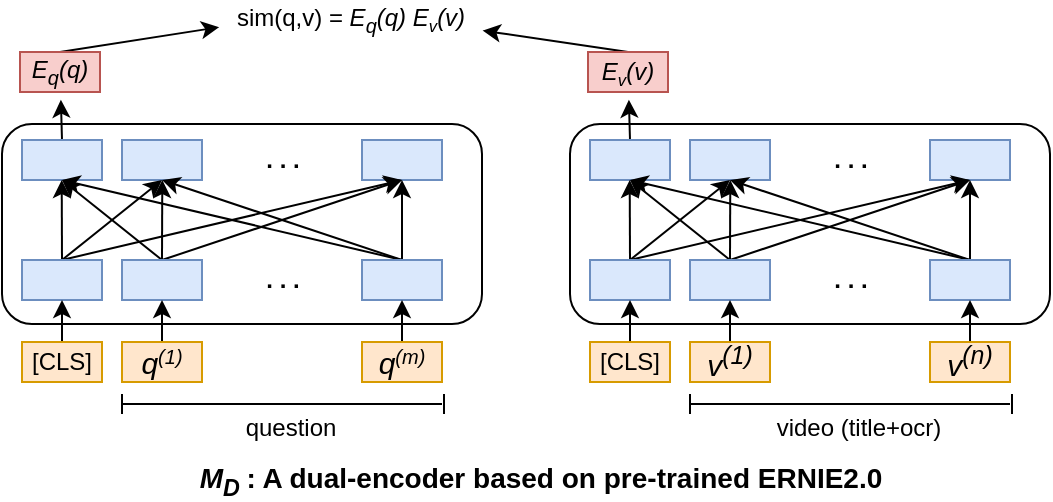 <mxfile version="14.6.6" type="github">
  <diagram id="1STKxB_gt0mRnIr-PCfZ" name="第 1 页">
    <mxGraphModel dx="813" dy="403" grid="1" gridSize="10" guides="1" tooltips="1" connect="1" arrows="1" fold="1" page="1" pageScale="1" pageWidth="827" pageHeight="1169" math="0" shadow="0">
      <root>
        <mxCell id="0" />
        <mxCell id="1" parent="0" />
        <mxCell id="PihJG26BdaLCd9-Ymn3N-1" value="" style="rounded=1;whiteSpace=wrap;html=1;" vertex="1" parent="1">
          <mxGeometry x="80" y="292" width="240" height="100" as="geometry" />
        </mxCell>
        <mxCell id="PihJG26BdaLCd9-Ymn3N-65" style="edgeStyle=none;rounded=0;orthogonalLoop=1;jettySize=auto;html=1;exitX=0.5;exitY=0;exitDx=0;exitDy=0;entryX=-0.003;entryY=0.679;entryDx=0;entryDy=0;entryPerimeter=0;startArrow=none;startFill=0;" edge="1" parent="1" source="PihJG26BdaLCd9-Ymn3N-2" target="PihJG26BdaLCd9-Ymn3N-64">
          <mxGeometry relative="1" as="geometry" />
        </mxCell>
        <mxCell id="PihJG26BdaLCd9-Ymn3N-2" value="&lt;i&gt;E&lt;sub&gt;q&lt;/sub&gt;(q)&lt;/i&gt;" style="rounded=0;whiteSpace=wrap;html=1;fillColor=#f8cecc;strokeColor=#b85450;" vertex="1" parent="1">
          <mxGeometry x="89" y="256" width="40" height="20" as="geometry" />
        </mxCell>
        <mxCell id="PihJG26BdaLCd9-Ymn3N-28" style="edgeStyle=none;rounded=0;orthogonalLoop=1;jettySize=auto;html=1;exitX=0.5;exitY=0;exitDx=0;exitDy=0;entryX=0.511;entryY=1.193;entryDx=0;entryDy=0;entryPerimeter=0;startArrow=none;startFill=0;" edge="1" parent="1" source="PihJG26BdaLCd9-Ymn3N-3" target="PihJG26BdaLCd9-Ymn3N-2">
          <mxGeometry relative="1" as="geometry" />
        </mxCell>
        <mxCell id="PihJG26BdaLCd9-Ymn3N-3" value="" style="rounded=0;whiteSpace=wrap;html=1;fillColor=#dae8fc;strokeColor=#6c8ebf;" vertex="1" parent="1">
          <mxGeometry x="90" y="300" width="40" height="20" as="geometry" />
        </mxCell>
        <mxCell id="PihJG26BdaLCd9-Ymn3N-4" value="" style="rounded=0;whiteSpace=wrap;html=1;fillColor=#dae8fc;strokeColor=#6c8ebf;" vertex="1" parent="1">
          <mxGeometry x="140" y="300" width="40" height="20" as="geometry" />
        </mxCell>
        <mxCell id="PihJG26BdaLCd9-Ymn3N-5" value="" style="rounded=0;whiteSpace=wrap;html=1;fillColor=#dae8fc;strokeColor=#6c8ebf;" vertex="1" parent="1">
          <mxGeometry x="260" y="300" width="40" height="20" as="geometry" />
        </mxCell>
        <mxCell id="PihJG26BdaLCd9-Ymn3N-12" style="rounded=0;orthogonalLoop=1;jettySize=auto;html=1;entryX=0.5;entryY=1;entryDx=0;entryDy=0;exitX=0.5;exitY=0;exitDx=0;exitDy=0;" edge="1" parent="1" source="PihJG26BdaLCd9-Ymn3N-6" target="PihJG26BdaLCd9-Ymn3N-4">
          <mxGeometry relative="1" as="geometry">
            <mxPoint x="110" y="360" as="sourcePoint" />
          </mxGeometry>
        </mxCell>
        <mxCell id="PihJG26BdaLCd9-Ymn3N-16" style="edgeStyle=none;rounded=0;orthogonalLoop=1;jettySize=auto;html=1;exitX=0.5;exitY=0;exitDx=0;exitDy=0;startArrow=none;startFill=0;" edge="1" parent="1" source="PihJG26BdaLCd9-Ymn3N-6">
          <mxGeometry relative="1" as="geometry">
            <mxPoint x="109.857" y="320" as="targetPoint" />
          </mxGeometry>
        </mxCell>
        <mxCell id="PihJG26BdaLCd9-Ymn3N-21" style="edgeStyle=none;rounded=0;orthogonalLoop=1;jettySize=auto;html=1;exitX=0.5;exitY=0;exitDx=0;exitDy=0;startArrow=none;startFill=0;" edge="1" parent="1" source="PihJG26BdaLCd9-Ymn3N-6">
          <mxGeometry relative="1" as="geometry">
            <mxPoint x="280" y="320" as="targetPoint" />
          </mxGeometry>
        </mxCell>
        <mxCell id="PihJG26BdaLCd9-Ymn3N-6" value="" style="rounded=0;whiteSpace=wrap;html=1;fillColor=#dae8fc;strokeColor=#6c8ebf;" vertex="1" parent="1">
          <mxGeometry x="90" y="360" width="40" height="20" as="geometry" />
        </mxCell>
        <mxCell id="PihJG26BdaLCd9-Ymn3N-13" style="edgeStyle=none;rounded=0;orthogonalLoop=1;jettySize=auto;html=1;exitX=0.5;exitY=0;exitDx=0;exitDy=0;" edge="1" parent="1" source="PihJG26BdaLCd9-Ymn3N-7">
          <mxGeometry relative="1" as="geometry">
            <mxPoint x="160.143" y="320" as="targetPoint" />
          </mxGeometry>
        </mxCell>
        <mxCell id="PihJG26BdaLCd9-Ymn3N-14" style="edgeStyle=none;rounded=0;orthogonalLoop=1;jettySize=auto;html=1;exitX=0.5;exitY=0;exitDx=0;exitDy=0;entryX=0.5;entryY=1;entryDx=0;entryDy=0;startArrow=none;startFill=0;" edge="1" parent="1" source="PihJG26BdaLCd9-Ymn3N-7" target="PihJG26BdaLCd9-Ymn3N-3">
          <mxGeometry relative="1" as="geometry" />
        </mxCell>
        <mxCell id="PihJG26BdaLCd9-Ymn3N-20" style="edgeStyle=none;rounded=0;orthogonalLoop=1;jettySize=auto;html=1;exitX=0.5;exitY=0;exitDx=0;exitDy=0;startArrow=none;startFill=0;" edge="1" parent="1" source="PihJG26BdaLCd9-Ymn3N-7">
          <mxGeometry relative="1" as="geometry">
            <mxPoint x="280" y="320" as="targetPoint" />
          </mxGeometry>
        </mxCell>
        <mxCell id="PihJG26BdaLCd9-Ymn3N-7" value="" style="rounded=0;whiteSpace=wrap;html=1;fillColor=#dae8fc;strokeColor=#6c8ebf;" vertex="1" parent="1">
          <mxGeometry x="140" y="360" width="40" height="20" as="geometry" />
        </mxCell>
        <mxCell id="PihJG26BdaLCd9-Ymn3N-8" value="&lt;b&gt;. . .&lt;/b&gt;" style="text;html=1;align=center;verticalAlign=middle;resizable=0;points=[];autosize=1;strokeColor=none;" vertex="1" parent="1">
          <mxGeometry x="205" y="300" width="30" height="20" as="geometry" />
        </mxCell>
        <mxCell id="PihJG26BdaLCd9-Ymn3N-9" value="&lt;b&gt;. . .&lt;/b&gt;" style="text;html=1;align=center;verticalAlign=middle;resizable=0;points=[];autosize=1;strokeColor=none;" vertex="1" parent="1">
          <mxGeometry x="205" y="360" width="30" height="20" as="geometry" />
        </mxCell>
        <mxCell id="PihJG26BdaLCd9-Ymn3N-17" style="edgeStyle=none;rounded=0;orthogonalLoop=1;jettySize=auto;html=1;exitX=0.5;exitY=0;exitDx=0;exitDy=0;entryX=0.5;entryY=1;entryDx=0;entryDy=0;startArrow=none;startFill=0;" edge="1" parent="1" source="PihJG26BdaLCd9-Ymn3N-10" target="PihJG26BdaLCd9-Ymn3N-4">
          <mxGeometry relative="1" as="geometry" />
        </mxCell>
        <mxCell id="PihJG26BdaLCd9-Ymn3N-18" style="edgeStyle=none;rounded=0;orthogonalLoop=1;jettySize=auto;html=1;exitX=0.5;exitY=0;exitDx=0;exitDy=0;entryX=0.5;entryY=1;entryDx=0;entryDy=0;startArrow=none;startFill=0;" edge="1" parent="1" source="PihJG26BdaLCd9-Ymn3N-10" target="PihJG26BdaLCd9-Ymn3N-5">
          <mxGeometry relative="1" as="geometry" />
        </mxCell>
        <mxCell id="PihJG26BdaLCd9-Ymn3N-19" style="edgeStyle=none;rounded=0;orthogonalLoop=1;jettySize=auto;html=1;exitX=0.5;exitY=0;exitDx=0;exitDy=0;entryX=0.5;entryY=1;entryDx=0;entryDy=0;startArrow=none;startFill=0;" edge="1" parent="1" source="PihJG26BdaLCd9-Ymn3N-10" target="PihJG26BdaLCd9-Ymn3N-3">
          <mxGeometry relative="1" as="geometry" />
        </mxCell>
        <mxCell id="PihJG26BdaLCd9-Ymn3N-10" value="" style="rounded=0;whiteSpace=wrap;html=1;fillColor=#dae8fc;strokeColor=#6c8ebf;" vertex="1" parent="1">
          <mxGeometry x="260" y="360" width="40" height="20" as="geometry" />
        </mxCell>
        <mxCell id="PihJG26BdaLCd9-Ymn3N-27" style="edgeStyle=none;rounded=0;orthogonalLoop=1;jettySize=auto;html=1;exitX=0.5;exitY=0;exitDx=0;exitDy=0;entryX=0.5;entryY=1;entryDx=0;entryDy=0;startArrow=none;startFill=0;" edge="1" parent="1" source="PihJG26BdaLCd9-Ymn3N-11" target="PihJG26BdaLCd9-Ymn3N-6">
          <mxGeometry relative="1" as="geometry" />
        </mxCell>
        <mxCell id="PihJG26BdaLCd9-Ymn3N-11" value="[CLS]" style="rounded=0;whiteSpace=wrap;html=1;fillColor=#ffe6cc;strokeColor=#d79b00;" vertex="1" parent="1">
          <mxGeometry x="90" y="401" width="40" height="20" as="geometry" />
        </mxCell>
        <mxCell id="PihJG26BdaLCd9-Ymn3N-26" value="" style="edgeStyle=none;rounded=0;orthogonalLoop=1;jettySize=auto;html=1;startArrow=none;startFill=0;entryX=0.5;entryY=1;entryDx=0;entryDy=0;" edge="1" parent="1" source="PihJG26BdaLCd9-Ymn3N-22" target="PihJG26BdaLCd9-Ymn3N-7">
          <mxGeometry relative="1" as="geometry" />
        </mxCell>
        <mxCell id="PihJG26BdaLCd9-Ymn3N-22" value="&lt;i&gt;&lt;font style=&quot;font-size: 15px&quot;&gt;q&lt;/font&gt;&lt;sup&gt;(1)&lt;/sup&gt;&lt;/i&gt;" style="rounded=0;whiteSpace=wrap;html=1;fillColor=#ffe6cc;strokeColor=#d79b00;" vertex="1" parent="1">
          <mxGeometry x="140" y="401" width="40" height="20" as="geometry" />
        </mxCell>
        <mxCell id="PihJG26BdaLCd9-Ymn3N-25" style="edgeStyle=none;rounded=0;orthogonalLoop=1;jettySize=auto;html=1;entryX=0.5;entryY=1;entryDx=0;entryDy=0;startArrow=none;startFill=0;" edge="1" parent="1" source="PihJG26BdaLCd9-Ymn3N-24" target="PihJG26BdaLCd9-Ymn3N-10">
          <mxGeometry relative="1" as="geometry" />
        </mxCell>
        <mxCell id="PihJG26BdaLCd9-Ymn3N-24" value="&lt;i&gt;&lt;font style=&quot;font-size: 15px&quot;&gt;q&lt;/font&gt;&lt;sup&gt;(m)&lt;/sup&gt;&lt;/i&gt;" style="rounded=0;whiteSpace=wrap;html=1;fillColor=#ffe6cc;strokeColor=#d79b00;" vertex="1" parent="1">
          <mxGeometry x="260" y="401" width="40" height="20" as="geometry" />
        </mxCell>
        <mxCell id="PihJG26BdaLCd9-Ymn3N-29" value="" style="endArrow=none;html=1;" edge="1" parent="1">
          <mxGeometry width="50" height="50" relative="1" as="geometry">
            <mxPoint x="140" y="437" as="sourcePoint" />
            <mxPoint x="140" y="427" as="targetPoint" />
          </mxGeometry>
        </mxCell>
        <mxCell id="PihJG26BdaLCd9-Ymn3N-30" value="" style="endArrow=none;html=1;" edge="1" parent="1">
          <mxGeometry width="50" height="50" relative="1" as="geometry">
            <mxPoint x="301" y="437" as="sourcePoint" />
            <mxPoint x="301" y="427" as="targetPoint" />
          </mxGeometry>
        </mxCell>
        <mxCell id="PihJG26BdaLCd9-Ymn3N-31" value="" style="endArrow=none;html=1;" edge="1" parent="1">
          <mxGeometry width="50" height="50" relative="1" as="geometry">
            <mxPoint x="140" y="432" as="sourcePoint" />
            <mxPoint x="300" y="432" as="targetPoint" />
          </mxGeometry>
        </mxCell>
        <mxCell id="PihJG26BdaLCd9-Ymn3N-32" value="question" style="text;html=1;align=center;verticalAlign=middle;resizable=0;points=[];autosize=1;strokeColor=none;" vertex="1" parent="1">
          <mxGeometry x="194" y="434" width="60" height="20" as="geometry" />
        </mxCell>
        <mxCell id="PihJG26BdaLCd9-Ymn3N-34" value="" style="rounded=1;whiteSpace=wrap;html=1;" vertex="1" parent="1">
          <mxGeometry x="364" y="292" width="240" height="100" as="geometry" />
        </mxCell>
        <mxCell id="PihJG26BdaLCd9-Ymn3N-66" style="edgeStyle=none;rounded=0;orthogonalLoop=1;jettySize=auto;html=1;exitX=0.5;exitY=0;exitDx=0;exitDy=0;entryX=1.01;entryY=0.764;entryDx=0;entryDy=0;entryPerimeter=0;startArrow=none;startFill=0;" edge="1" parent="1" source="PihJG26BdaLCd9-Ymn3N-35" target="PihJG26BdaLCd9-Ymn3N-64">
          <mxGeometry relative="1" as="geometry" />
        </mxCell>
        <mxCell id="PihJG26BdaLCd9-Ymn3N-35" value="&lt;i&gt;E&lt;span style=&quot;font-size: 10px&quot;&gt;&lt;sub&gt;v&lt;/sub&gt;&lt;/span&gt;(v)&lt;/i&gt;" style="rounded=0;whiteSpace=wrap;html=1;fillColor=#f8cecc;strokeColor=#b85450;" vertex="1" parent="1">
          <mxGeometry x="373" y="256" width="40" height="20" as="geometry" />
        </mxCell>
        <mxCell id="PihJG26BdaLCd9-Ymn3N-36" style="edgeStyle=none;rounded=0;orthogonalLoop=1;jettySize=auto;html=1;exitX=0.5;exitY=0;exitDx=0;exitDy=0;entryX=0.511;entryY=1.193;entryDx=0;entryDy=0;entryPerimeter=0;startArrow=none;startFill=0;" edge="1" parent="1" source="PihJG26BdaLCd9-Ymn3N-37" target="PihJG26BdaLCd9-Ymn3N-35">
          <mxGeometry relative="1" as="geometry" />
        </mxCell>
        <mxCell id="PihJG26BdaLCd9-Ymn3N-37" value="" style="rounded=0;whiteSpace=wrap;html=1;fillColor=#dae8fc;strokeColor=#6c8ebf;" vertex="1" parent="1">
          <mxGeometry x="374" y="300" width="40" height="20" as="geometry" />
        </mxCell>
        <mxCell id="PihJG26BdaLCd9-Ymn3N-38" value="" style="rounded=0;whiteSpace=wrap;html=1;fillColor=#dae8fc;strokeColor=#6c8ebf;" vertex="1" parent="1">
          <mxGeometry x="424" y="300" width="40" height="20" as="geometry" />
        </mxCell>
        <mxCell id="PihJG26BdaLCd9-Ymn3N-39" value="" style="rounded=0;whiteSpace=wrap;html=1;fillColor=#dae8fc;strokeColor=#6c8ebf;" vertex="1" parent="1">
          <mxGeometry x="544" y="300" width="40" height="20" as="geometry" />
        </mxCell>
        <mxCell id="PihJG26BdaLCd9-Ymn3N-40" style="rounded=0;orthogonalLoop=1;jettySize=auto;html=1;entryX=0.5;entryY=1;entryDx=0;entryDy=0;exitX=0.5;exitY=0;exitDx=0;exitDy=0;" edge="1" parent="1" source="PihJG26BdaLCd9-Ymn3N-43" target="PihJG26BdaLCd9-Ymn3N-38">
          <mxGeometry relative="1" as="geometry">
            <mxPoint x="394" y="360" as="sourcePoint" />
          </mxGeometry>
        </mxCell>
        <mxCell id="PihJG26BdaLCd9-Ymn3N-41" style="edgeStyle=none;rounded=0;orthogonalLoop=1;jettySize=auto;html=1;exitX=0.5;exitY=0;exitDx=0;exitDy=0;startArrow=none;startFill=0;" edge="1" parent="1" source="PihJG26BdaLCd9-Ymn3N-43">
          <mxGeometry relative="1" as="geometry">
            <mxPoint x="393.857" y="320" as="targetPoint" />
          </mxGeometry>
        </mxCell>
        <mxCell id="PihJG26BdaLCd9-Ymn3N-42" style="edgeStyle=none;rounded=0;orthogonalLoop=1;jettySize=auto;html=1;exitX=0.5;exitY=0;exitDx=0;exitDy=0;startArrow=none;startFill=0;" edge="1" parent="1" source="PihJG26BdaLCd9-Ymn3N-43">
          <mxGeometry relative="1" as="geometry">
            <mxPoint x="564" y="320" as="targetPoint" />
          </mxGeometry>
        </mxCell>
        <mxCell id="PihJG26BdaLCd9-Ymn3N-43" value="" style="rounded=0;whiteSpace=wrap;html=1;fillColor=#dae8fc;strokeColor=#6c8ebf;" vertex="1" parent="1">
          <mxGeometry x="374" y="360" width="40" height="20" as="geometry" />
        </mxCell>
        <mxCell id="PihJG26BdaLCd9-Ymn3N-44" style="edgeStyle=none;rounded=0;orthogonalLoop=1;jettySize=auto;html=1;exitX=0.5;exitY=0;exitDx=0;exitDy=0;" edge="1" parent="1" source="PihJG26BdaLCd9-Ymn3N-47">
          <mxGeometry relative="1" as="geometry">
            <mxPoint x="444.143" y="320" as="targetPoint" />
          </mxGeometry>
        </mxCell>
        <mxCell id="PihJG26BdaLCd9-Ymn3N-45" style="edgeStyle=none;rounded=0;orthogonalLoop=1;jettySize=auto;html=1;exitX=0.5;exitY=0;exitDx=0;exitDy=0;entryX=0.5;entryY=1;entryDx=0;entryDy=0;startArrow=none;startFill=0;" edge="1" parent="1" source="PihJG26BdaLCd9-Ymn3N-47" target="PihJG26BdaLCd9-Ymn3N-37">
          <mxGeometry relative="1" as="geometry" />
        </mxCell>
        <mxCell id="PihJG26BdaLCd9-Ymn3N-46" style="edgeStyle=none;rounded=0;orthogonalLoop=1;jettySize=auto;html=1;exitX=0.5;exitY=0;exitDx=0;exitDy=0;startArrow=none;startFill=0;" edge="1" parent="1" source="PihJG26BdaLCd9-Ymn3N-47">
          <mxGeometry relative="1" as="geometry">
            <mxPoint x="564" y="320" as="targetPoint" />
          </mxGeometry>
        </mxCell>
        <mxCell id="PihJG26BdaLCd9-Ymn3N-47" value="" style="rounded=0;whiteSpace=wrap;html=1;fillColor=#dae8fc;strokeColor=#6c8ebf;" vertex="1" parent="1">
          <mxGeometry x="424" y="360" width="40" height="20" as="geometry" />
        </mxCell>
        <mxCell id="PihJG26BdaLCd9-Ymn3N-48" value="&lt;b&gt;. . .&lt;/b&gt;" style="text;html=1;align=center;verticalAlign=middle;resizable=0;points=[];autosize=1;strokeColor=none;" vertex="1" parent="1">
          <mxGeometry x="489" y="300" width="30" height="20" as="geometry" />
        </mxCell>
        <mxCell id="PihJG26BdaLCd9-Ymn3N-49" value="&lt;b&gt;. . .&lt;/b&gt;" style="text;html=1;align=center;verticalAlign=middle;resizable=0;points=[];autosize=1;strokeColor=none;" vertex="1" parent="1">
          <mxGeometry x="489" y="360" width="30" height="20" as="geometry" />
        </mxCell>
        <mxCell id="PihJG26BdaLCd9-Ymn3N-50" style="edgeStyle=none;rounded=0;orthogonalLoop=1;jettySize=auto;html=1;exitX=0.5;exitY=0;exitDx=0;exitDy=0;entryX=0.5;entryY=1;entryDx=0;entryDy=0;startArrow=none;startFill=0;" edge="1" parent="1" source="PihJG26BdaLCd9-Ymn3N-53" target="PihJG26BdaLCd9-Ymn3N-38">
          <mxGeometry relative="1" as="geometry" />
        </mxCell>
        <mxCell id="PihJG26BdaLCd9-Ymn3N-51" style="edgeStyle=none;rounded=0;orthogonalLoop=1;jettySize=auto;html=1;exitX=0.5;exitY=0;exitDx=0;exitDy=0;entryX=0.5;entryY=1;entryDx=0;entryDy=0;startArrow=none;startFill=0;" edge="1" parent="1" source="PihJG26BdaLCd9-Ymn3N-53" target="PihJG26BdaLCd9-Ymn3N-39">
          <mxGeometry relative="1" as="geometry" />
        </mxCell>
        <mxCell id="PihJG26BdaLCd9-Ymn3N-52" style="edgeStyle=none;rounded=0;orthogonalLoop=1;jettySize=auto;html=1;exitX=0.5;exitY=0;exitDx=0;exitDy=0;entryX=0.5;entryY=1;entryDx=0;entryDy=0;startArrow=none;startFill=0;" edge="1" parent="1" source="PihJG26BdaLCd9-Ymn3N-53" target="PihJG26BdaLCd9-Ymn3N-37">
          <mxGeometry relative="1" as="geometry" />
        </mxCell>
        <mxCell id="PihJG26BdaLCd9-Ymn3N-53" value="" style="rounded=0;whiteSpace=wrap;html=1;fillColor=#dae8fc;strokeColor=#6c8ebf;" vertex="1" parent="1">
          <mxGeometry x="544" y="360" width="40" height="20" as="geometry" />
        </mxCell>
        <mxCell id="PihJG26BdaLCd9-Ymn3N-54" style="edgeStyle=none;rounded=0;orthogonalLoop=1;jettySize=auto;html=1;exitX=0.5;exitY=0;exitDx=0;exitDy=0;entryX=0.5;entryY=1;entryDx=0;entryDy=0;startArrow=none;startFill=0;" edge="1" parent="1" source="PihJG26BdaLCd9-Ymn3N-55" target="PihJG26BdaLCd9-Ymn3N-43">
          <mxGeometry relative="1" as="geometry" />
        </mxCell>
        <mxCell id="PihJG26BdaLCd9-Ymn3N-55" value="[CLS]" style="rounded=0;whiteSpace=wrap;html=1;fillColor=#ffe6cc;strokeColor=#d79b00;" vertex="1" parent="1">
          <mxGeometry x="374" y="401" width="40" height="20" as="geometry" />
        </mxCell>
        <mxCell id="PihJG26BdaLCd9-Ymn3N-56" value="" style="edgeStyle=none;rounded=0;orthogonalLoop=1;jettySize=auto;html=1;startArrow=none;startFill=0;entryX=0.5;entryY=1;entryDx=0;entryDy=0;" edge="1" parent="1" source="PihJG26BdaLCd9-Ymn3N-57" target="PihJG26BdaLCd9-Ymn3N-47">
          <mxGeometry relative="1" as="geometry" />
        </mxCell>
        <mxCell id="PihJG26BdaLCd9-Ymn3N-57" value="&lt;i&gt;&lt;font style=&quot;font-size: 15px&quot;&gt;v&lt;sup&gt;(1)&lt;/sup&gt;&lt;/font&gt;&lt;/i&gt;" style="rounded=0;whiteSpace=wrap;html=1;fillColor=#ffe6cc;strokeColor=#d79b00;" vertex="1" parent="1">
          <mxGeometry x="424" y="401" width="40" height="20" as="geometry" />
        </mxCell>
        <mxCell id="PihJG26BdaLCd9-Ymn3N-58" style="edgeStyle=none;rounded=0;orthogonalLoop=1;jettySize=auto;html=1;entryX=0.5;entryY=1;entryDx=0;entryDy=0;startArrow=none;startFill=0;" edge="1" parent="1" source="PihJG26BdaLCd9-Ymn3N-59" target="PihJG26BdaLCd9-Ymn3N-53">
          <mxGeometry relative="1" as="geometry" />
        </mxCell>
        <mxCell id="PihJG26BdaLCd9-Ymn3N-59" value="&lt;i&gt;&lt;font style=&quot;font-size: 15px&quot;&gt;v&lt;sup&gt;(n)&lt;/sup&gt;&lt;/font&gt;&lt;/i&gt;" style="rounded=0;whiteSpace=wrap;html=1;fillColor=#ffe6cc;strokeColor=#d79b00;" vertex="1" parent="1">
          <mxGeometry x="544" y="401" width="40" height="20" as="geometry" />
        </mxCell>
        <mxCell id="PihJG26BdaLCd9-Ymn3N-60" value="" style="endArrow=none;html=1;" edge="1" parent="1">
          <mxGeometry width="50" height="50" relative="1" as="geometry">
            <mxPoint x="424" y="437" as="sourcePoint" />
            <mxPoint x="424" y="427" as="targetPoint" />
          </mxGeometry>
        </mxCell>
        <mxCell id="PihJG26BdaLCd9-Ymn3N-61" value="" style="endArrow=none;html=1;" edge="1" parent="1">
          <mxGeometry width="50" height="50" relative="1" as="geometry">
            <mxPoint x="585" y="437" as="sourcePoint" />
            <mxPoint x="585" y="427" as="targetPoint" />
          </mxGeometry>
        </mxCell>
        <mxCell id="PihJG26BdaLCd9-Ymn3N-62" value="" style="endArrow=none;html=1;" edge="1" parent="1">
          <mxGeometry width="50" height="50" relative="1" as="geometry">
            <mxPoint x="424" y="432" as="sourcePoint" />
            <mxPoint x="584" y="432" as="targetPoint" />
          </mxGeometry>
        </mxCell>
        <mxCell id="PihJG26BdaLCd9-Ymn3N-63" value="video (title+ocr)" style="text;html=1;align=center;verticalAlign=middle;resizable=0;points=[];autosize=1;strokeColor=none;" vertex="1" parent="1">
          <mxGeometry x="458" y="434" width="100" height="20" as="geometry" />
        </mxCell>
        <mxCell id="PihJG26BdaLCd9-Ymn3N-64" value="sim(q,v) =&amp;nbsp;&lt;i&gt;E&lt;sub&gt;q&lt;/sub&gt;(q)&amp;nbsp;&lt;/i&gt;&lt;i&gt;E&lt;span style=&quot;font-size: 10px&quot;&gt;&lt;sub&gt;v&lt;/sub&gt;&lt;/span&gt;(v)&lt;/i&gt;" style="text;html=1;align=center;verticalAlign=middle;resizable=0;points=[];autosize=1;strokeColor=none;" vertex="1" parent="1">
          <mxGeometry x="189" y="230" width="130" height="20" as="geometry" />
        </mxCell>
        <mxCell id="PihJG26BdaLCd9-Ymn3N-67" value="&lt;b&gt;&lt;font&gt;&lt;span style=&quot;font-size: 14px&quot;&gt;&lt;i&gt;M&lt;/i&gt;&lt;sub&gt;&lt;i&gt;D&lt;/i&gt;&amp;nbsp;&lt;/sub&gt;: A dual-encoder based on pre-trained ERNIE2.0&lt;/span&gt;&lt;/font&gt;&lt;/b&gt;" style="text;html=1;align=center;verticalAlign=middle;resizable=0;points=[];autosize=1;strokeColor=none;" vertex="1" parent="1">
          <mxGeometry x="169" y="460" width="360" height="20" as="geometry" />
        </mxCell>
      </root>
    </mxGraphModel>
  </diagram>
</mxfile>
